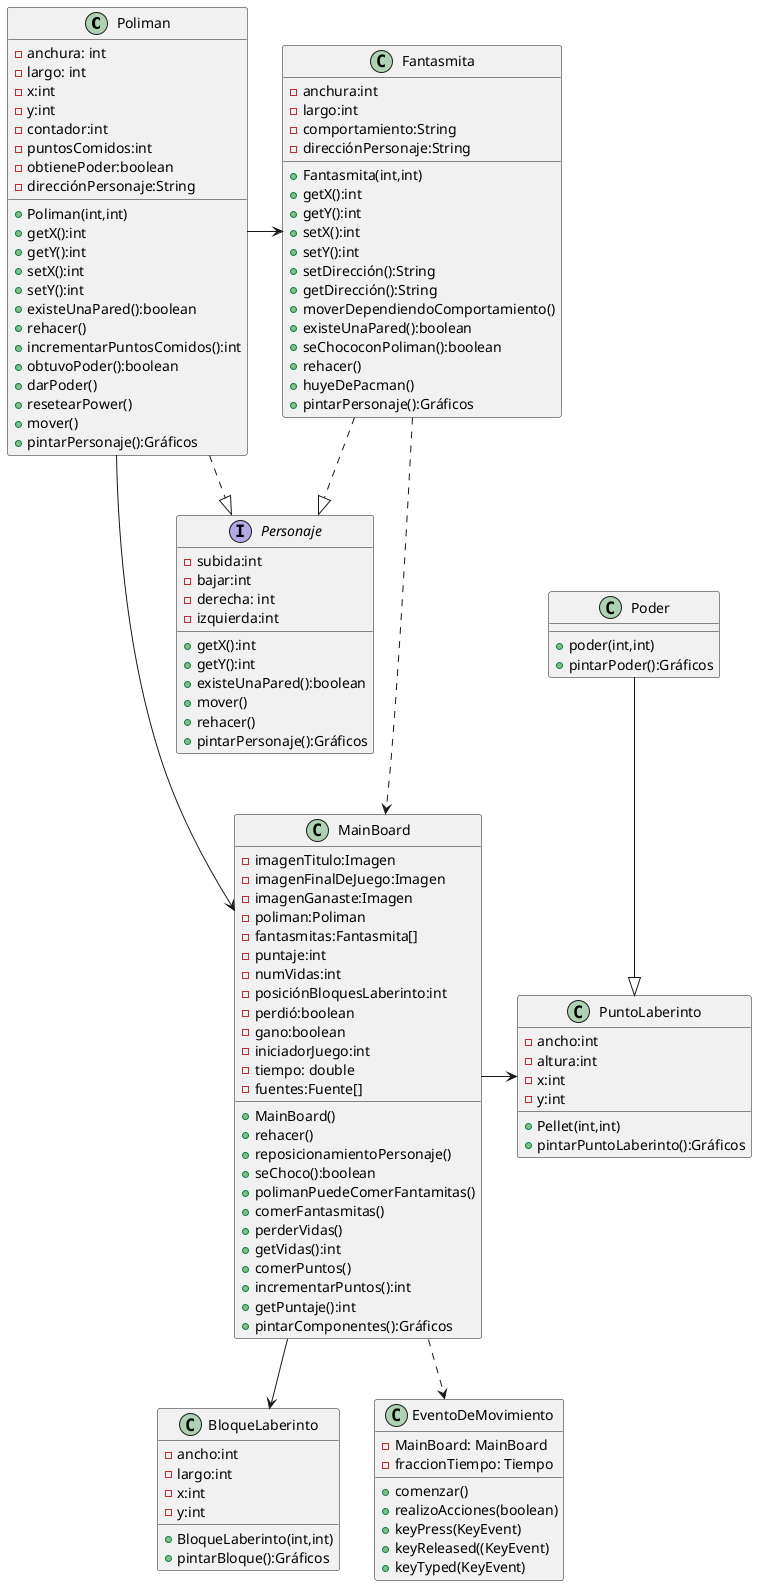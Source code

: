 @startuml
class Poliman{
    -anchura: int
    -largo: int
    -x:int
    -y:int
    -contador:int
    -puntosComidos:int
    -obtienePoder:boolean
    -direcciónPersonaje:String
    +Poliman(int,int)
    +getX():int
    +getY():int
    +setX():int
    +setY():int
    +existeUnaPared():boolean
    +rehacer()
    +incrementarPuntosComidos():int
    +obtuvoPoder():boolean
    +darPoder()
    +resetearPower()
    +mover()
    +pintarPersonaje():Gráficos
}

class Fantasmita{
    -anchura:int
    -largo:int
    -comportamiento:String
    -direcciónPersonaje:String
    +Fantasmita(int,int)
    +getX():int
    +getY():int
    +setX():int
    +setY():int
    +setDirección():String
    +getDirección():String
    +moverDependiendoComportamiento()
    +existeUnaPared():boolean
    +seChococonPoliman():boolean
    +rehacer()
    +huyeDePacman()
    +pintarPersonaje():Gráficos
}

class MainBoard{
    -imagenTitulo:Imagen
    -imagenFinalDeJuego:Imagen
    -imagenGanaste:Imagen
    -poliman:Poliman
    -fantasmitas:Fantasmita[]
    -puntaje:int
    -numVidas:int
    -posiciónBloquesLaberinto:int
    -perdió:boolean
    -gano:boolean
    -iniciadorJuego:int
    -tiempo: double
    -fuentes:Fuente[]
    +MainBoard()
    +rehacer()
    +reposicionamientoPersonaje()
    +seChoco():boolean
    +polimanPuedeComerFantamitas()
    +comerFantasmitas()
    +perderVidas()
    +getVidas():int
    +comerPuntos()
    +incrementarPuntos():int
    +getPuntaje():int
    +pintarComponentes():Gráficos
}

class BloqueLaberinto{
    -ancho:int
    -largo:int
    -x:int
    -y:int
    +BloqueLaberinto(int,int)
    +pintarBloque():Gráficos
}
class PuntoLaberinto{
    -ancho:int
    -altura:int
    -x:int
    -y:int
    +Pellet(int,int)
   +pintarPuntoLaberinto():Gráficos
}
class Poder{
    +poder(int,int)
    +pintarPoder():Gráficos
}

class EventoDeMovimiento{
    -MainBoard: MainBoard
    -fraccionTiempo: Tiempo
    +comenzar()
    +realizoAcciones(boolean)
    +keyPress(KeyEvent)
    +keyReleased((KeyEvent)
    +keyTyped(KeyEvent)
}


interface Personaje{
    -subida:int
    -bajar:int
    -derecha: int
    -izquierda:int
    +getX():int
    +getY():int
    +existeUnaPared():boolean
    +mover()
    +rehacer()
    +pintarPersonaje():Gráficos
}


Poliman -> Fantasmita
Poliman ->MainBoard
Poliman .|> Personaje
Fantasmita --.>MainBoard
Fantasmita -.|> Personaje
MainBoard -->BloqueLaberinto
MainBoard ->PuntoLaberinto
Poder --|> PuntoLaberinto
MainBoard -.> EventoDeMovimiento

@enduml